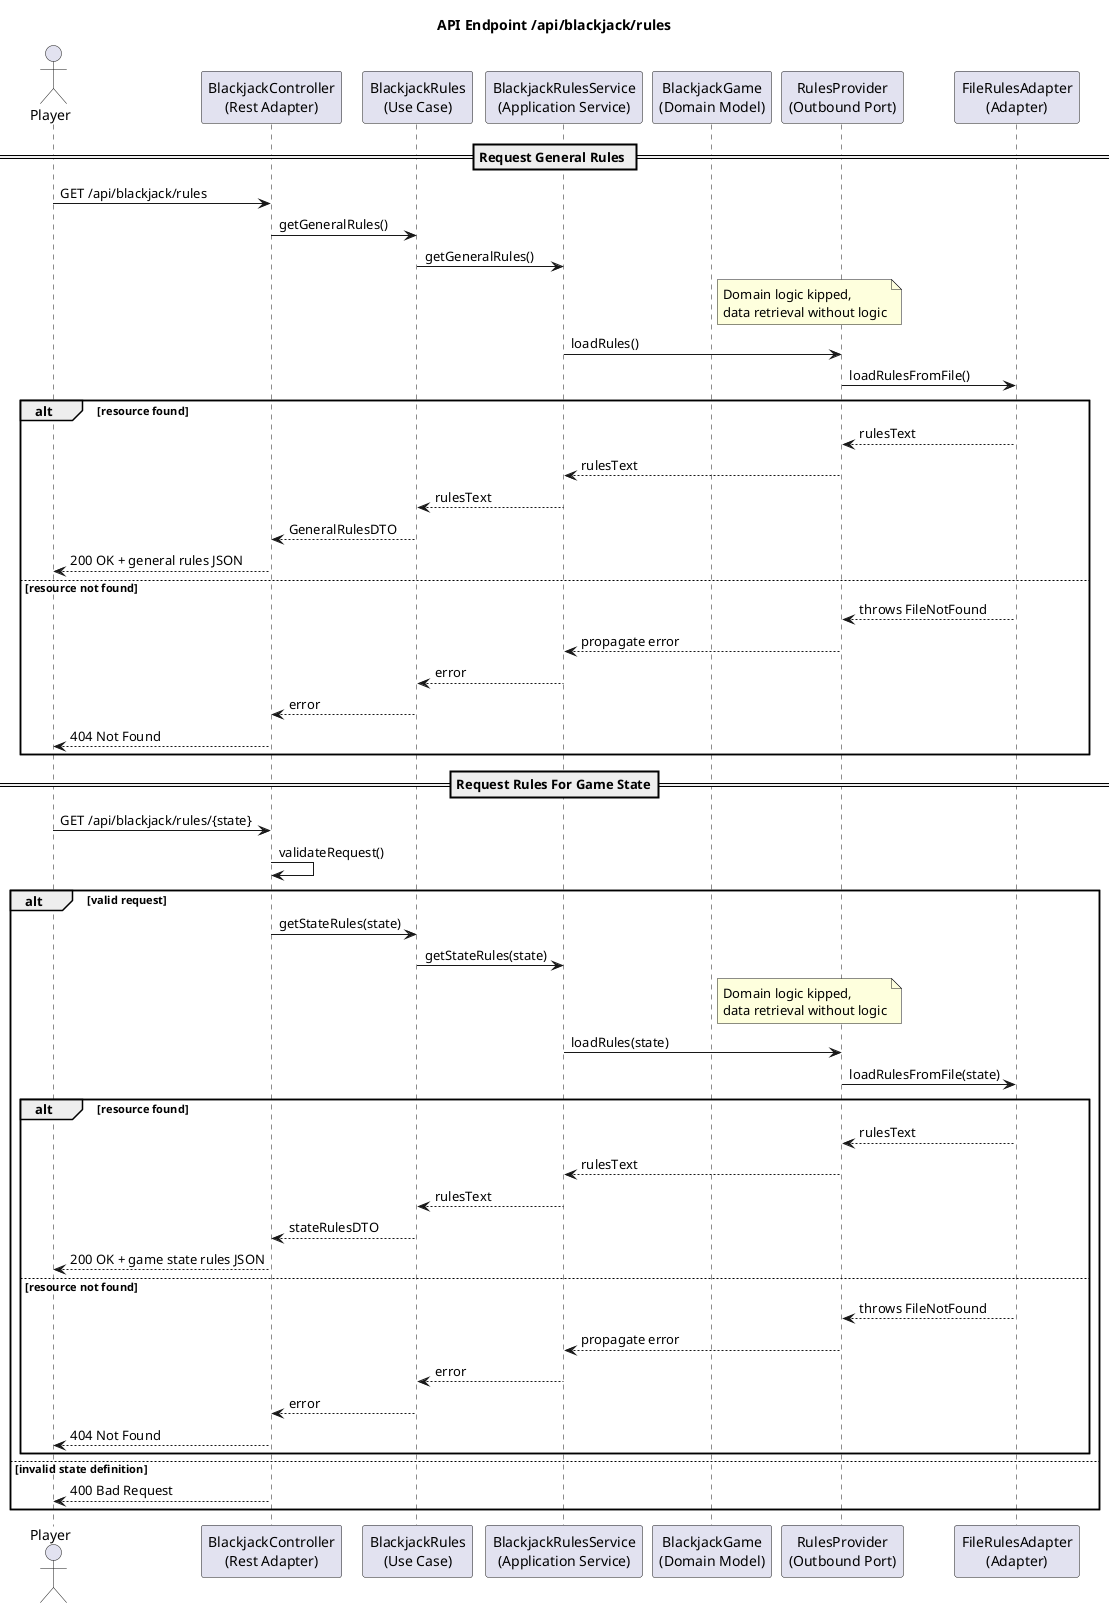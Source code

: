 @startuml
title API Endpoint /api/blackjack/rules
actor Player

participant "BlackjackController\n(Rest Adapter)" as Controller
participant "BlackjackRules\n(Use Case)" as UseCase
participant "BlackjackRulesService\n(Application Service)" as Service
participant "BlackjackGame\n(Domain Model)" as Domain
participant "RulesProvider\n(Outbound Port)" as Port
participant "FileRulesAdapter\n(Adapter)" as Adapter

== Request General Rules ==

Player -> Controller : GET /api/blackjack/rules

    Controller -> UseCase : getGeneralRules()
    UseCase -> Service : getGeneralRules()
    note right of Domain: Domain logic kipped, \ndata retrieval without logic
    Service -> Port : loadRules()
    Port -> Adapter : loadRulesFromFile()

alt resource found
    Adapter --> Port : rulesText
    Port --> Service : rulesText
    Service --> UseCase : rulesText
    UseCase --> Controller : GeneralRulesDTO
    Controller --> Player : 200 OK + general rules JSON

else resource not found
    Adapter --> Port : throws FileNotFound
    Port --> Service : propagate error
    Service --> UseCase : error
    UseCase --> Controller : error
    Controller --> Player : 404 Not Found

end

== Request Rules For Game State==

Player -> Controller : GET /api/blackjack/rules/{state}
Controller -> Controller : validateRequest()

alt valid request

        Controller -> UseCase : getStateRules(state)
        UseCase -> Service : getStateRules(state)
        note right of Domain: Domain logic kipped, \ndata retrieval without logic
        Service -> Port : loadRules(state)
        Port -> Adapter : loadRulesFromFile(state)

    alt resource found
        Adapter --> Port : rulesText
        Port --> Service : rulesText
        Service --> UseCase : rulesText
        UseCase --> Controller : stateRulesDTO
        Controller --> Player : 200 OK + game state rules JSON

    else resource not found
        Adapter --> Port : throws FileNotFound
        Port --> Service : propagate error
        Service --> UseCase : error
        UseCase --> Controller : error
        Controller --> Player : 404 Not Found
    end

else invalid state definition

    Controller --> Player : 400 Bad Request

end

@enduml